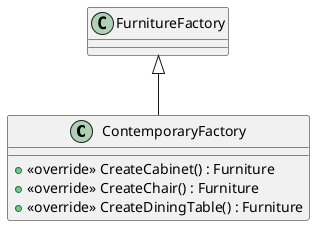 @startuml
class ContemporaryFactory {
    + <<override>> CreateCabinet() : Furniture
    + <<override>> CreateChair() : Furniture
    + <<override>> CreateDiningTable() : Furniture
}
FurnitureFactory <|-- ContemporaryFactory
@enduml
